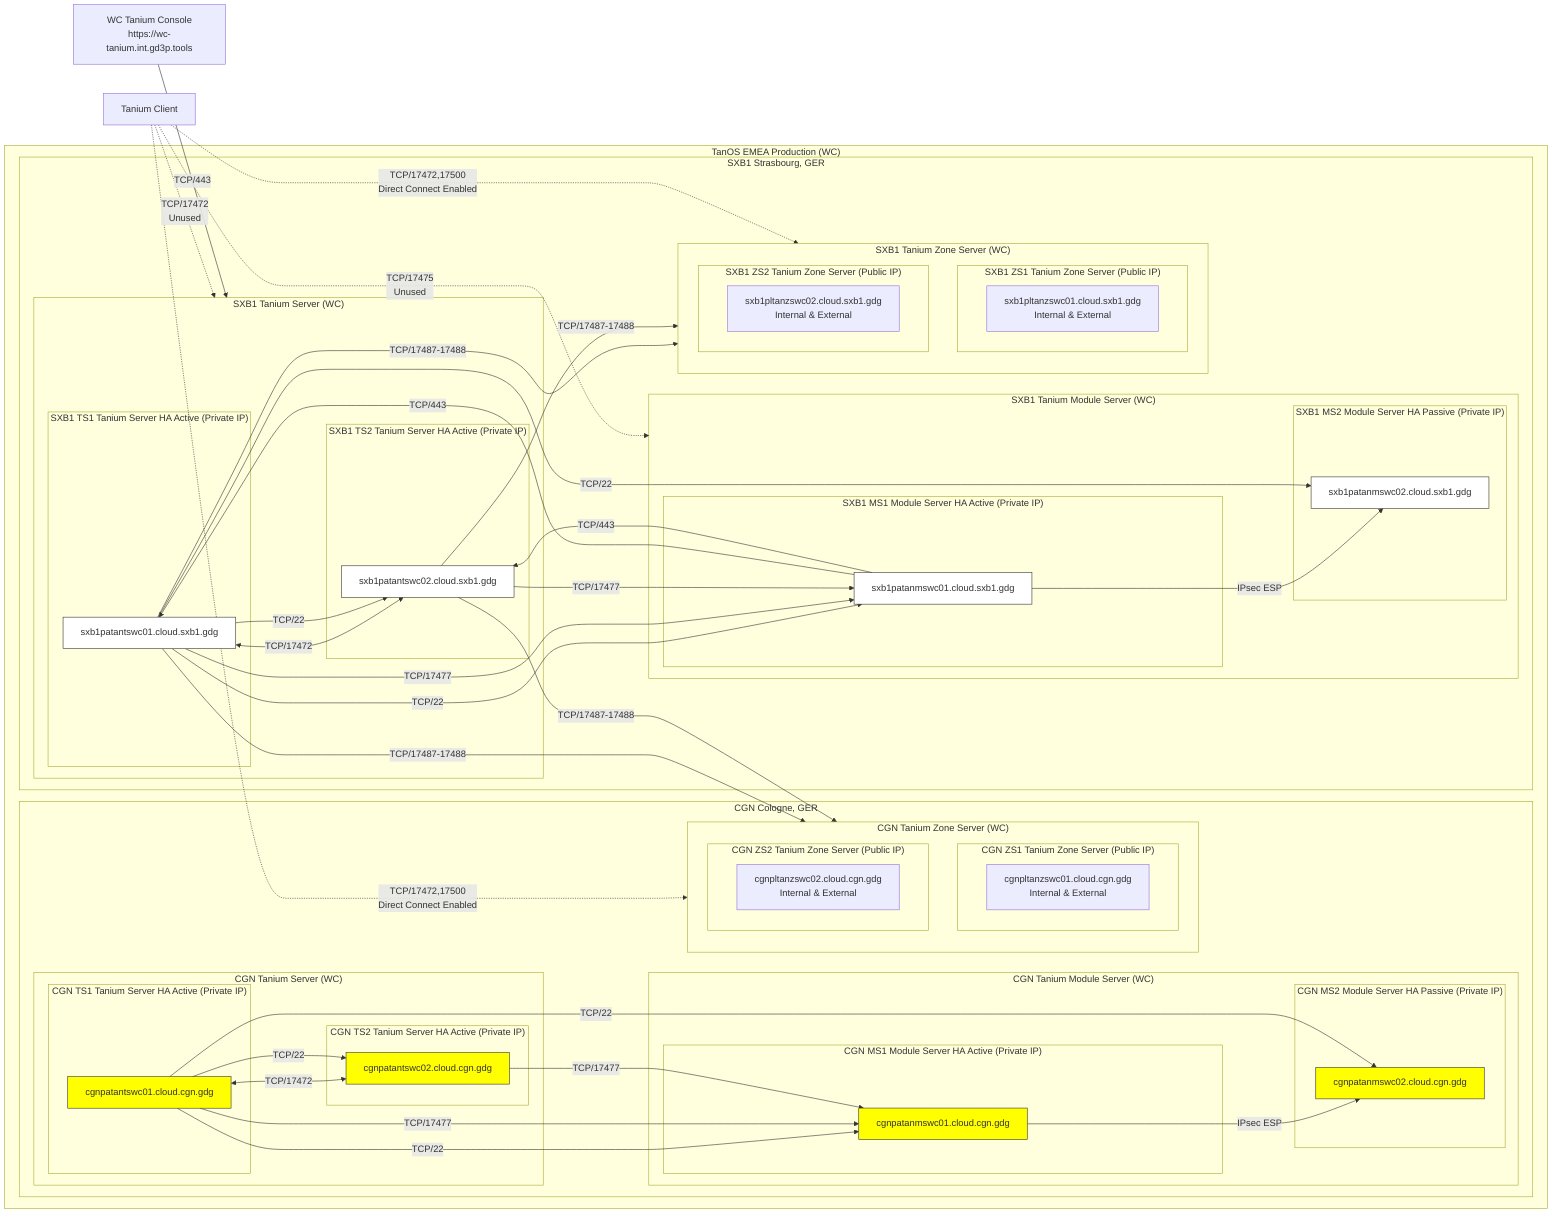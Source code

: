 flowchart LR
    %% Define nodes and subgraphs
    subgraph TanOS_US_Prod["TanOS EMEA Production (WC)"]
        subgraph CGN["CGN Cologne, GER"]
            subgraph TS_CGN["CGN Tanium Server (WC)"]
                %% Failover Cluster
                subgraph CGN_HV1["CGN TS1 Tanium Server HA Active (Private IP)"]
                    TS_CGN_1["cgnpatantswc01.cloud.cgn.gdg"]
                    class TS_CGN_1 yellow
                end
                subgraph CGN_HV3["CGN TS2 Tanium Server HA Active (Private IP)"]
                    TS_CGN_2["cgnpatantswc02.cloud.cgn.gdg"]
                    class TS_CGN_2 yellow
                end
                TS_CGN_1 <-->|"TCP/17472"| TS_CGN_2
            end
            subgraph MS_CGN["CGN Tanium Module Server (WC)"]
                subgraph CGN_HV2["CGN MS1 Module Server HA Active (Private IP)"]
                    MS_CGN_1["cgnpatanmswc01.cloud.cgn.gdg"]
                    class MS_CGN_1 yellow
                end
                subgraph CGN_HV4["CGN MS2 Module Server HA Passive (Private IP)"]
                    MS_CGN_2["cgnpatanmswc02.cloud.cgn.gdg"]
                    class MS_CGN_2 yellow
                end
                MS_CGN_1 -->|"IPsec ESP"| MS_CGN_2
            end
            subgraph ZS_CGN["CGN Tanium Zone Server (WC)"]
                %% Connects to Active Cluster
                subgraph CGN_HV5["CGN ZS1 Tanium Zone Server (Public IP)"]
                    ZS_CGN_1["cgnpltanzswc01.cloud.cgn.gdg<br/>Internal & External"]
                end
                subgraph CGN_HV6["CGN ZS2 Tanium Zone Server (Public IP)"]
                    ZS_CGN_2["cgnpltanzswc02.cloud.cgn.gdg<br/>Internal & External"]
                end
            end
        end
        subgraph SXB1["SXB1 Strasbourg, GER"]
            subgraph TS_SXB1["SXB1 Tanium Server (WC)"]
                %% Active Cluster
                subgraph SXB1_HV1["SXB1 TS1 Tanium Server HA Active (Private IP)"]
                    TS_SXB1_1["sxb1patantswc01.cloud.sxb1.gdg"]
                    class TS_SXB1_1 white
                end
                subgraph SXB1_HV3["SXB1 TS2 Tanium Server HA Active (Private IP)"]
                    TS_SXB1_2["sxb1patantswc02.cloud.sxb1.gdg"]
                    class TS_SXB1_2 white
                end
                TS_SXB1_1 <-->|"TCP/17472"| TS_SXB1_2
            end
            subgraph MS_SXB1["SXB1 Tanium Module Server (WC)"]
                subgraph SXB1_HV2["SXB1 MS1 Module Server HA Active (Private IP)"]
                    MS_SXB1_1["sxb1patanmswc01.cloud.sxb1.gdg"]
                    class MS_SXB1_1 white
                end
                subgraph SXB1_HV4["SXB1 MS2 Module Server HA Passive (Private IP)"]
                    MS_SXB1_2["sxb1patanmswc02.cloud.sxb1.gdg"]
                    class MS_SXB1_2 white
                end
                MS_SXB1_1 -->|"IPsec ESP"| MS_SXB1_2
            end
            subgraph ZS_SXB1["SXB1 Tanium Zone Server (WC)"]
                %% Connects to Active Cluster
                subgraph SXB1_HV5["SXB1 ZS1 Tanium Zone Server (Public IP)"]
                    ZS_SXB1_1["sxb1pltanzswc01.cloud.sxb1.gdg<br/>Internal & External"]
                end
                subgraph SXB1_HV6["SXB1 ZS2 Tanium Zone Server (Public IP)"]
                    ZS_SXB1_2["sxb1pltanzswc02.cloud.sxb1.gdg<br/>Internal & External"]
                end
            end
        end
    end

    %% Define nodes not part of a subgraph
    %%Title("TanOS Tanium Production"):::StyleGoDaddyProd
    %%TaniumClientInt["Tanium Client"]
    TaniumClientExt["Tanium Client"]
    TaniumConsole["WC Tanium Console<br/>https://wc-tanium.int.gd3p.tools"]
    %%RDPClient["RDP Client"]

    %% Define relationships
    TS_SXB1_1 -->|"TCP/22"| TS_SXB1_2 & MS_SXB1_1 & MS_SXB1_2
    TS_CGN_1 -->|"TCP/22"| TS_CGN_2 & MS_CGN_1 & MS_CGN_2
    TS_SXB1_1 & TS_SXB1_2 -->|"TCP/17487-17488"| ZS_SXB1  & ZS_CGN
    TS_SXB1_1 & TS_SXB1_2 -->|"TCP/17477"| MS_SXB1_1
    TS_CGN_1 & TS_CGN_2 -->|"TCP/17477"| MS_CGN_1
    MS_SXB1_1 -->|"TCP/443"| TS_SXB1_1 & TS_SXB1_2

    TaniumClientExt .->|"TCP/17472<br/>Unused"| TS_SXB1
    TaniumClientExt .->|"TCP/17475<br/>Unused"| MS_SXB1
    TaniumClientExt .->|"TCP/17472,17500<br/>Direct Connect Enabled"| ZS_SXB1 & ZS_CGN
    TaniumConsole -->|"TCP/443"| TS_SXB1

    %% Add hyperlinks
    click TaniumConsole "https://wc-tanium.int.gd3p.tools" "WC Tanium Console (VPN Required)"

    %% Define styles
    classDef StyleGoDaddyProd fill:#E22726,color:#000000,stroke:#FFFFFF,stroke-width:1px;
    classDef StyleGoDaddyProdEMEA fill:#FED317,color:#2F1C4C,stroke:#FADCD9,stroke-width:1px;
    classDef StyleGoDaddyDev fill:#00782E,color:#D8EFEF,stroke:#FFEEA9,stroke-width:1px;
    classDef yellow fill:#ff0,stroke:#333,stroke-width:1px;
    classDef white fill:#fff,stroke:#333,stroke-width:1px;

    %% Assign styles
    %%class Title StyleGoDaddyProdEMEA;